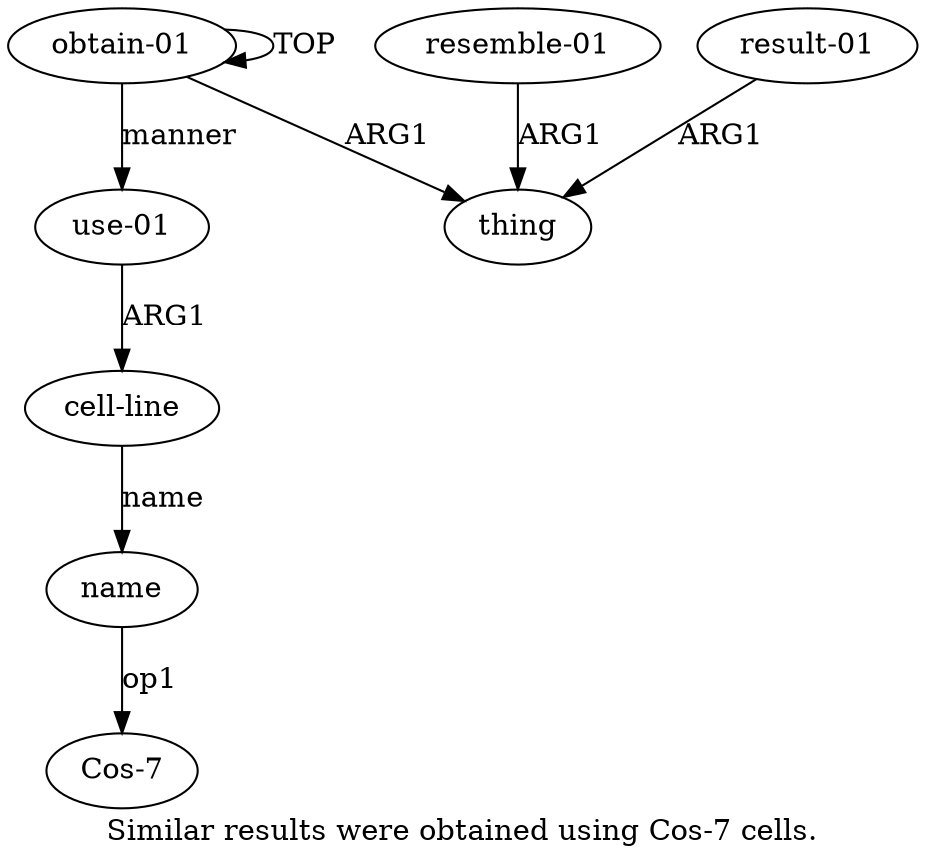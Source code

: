 digraph  {
	graph [label="Similar results were obtained using Cos-7 cells."];
	node [label="\N"];
	"a6 Cos-7"	 [color=black,
		gold_ind=-1,
		gold_label="Cos-7",
		label="Cos-7",
		test_ind=-1,
		test_label="Cos-7"];
	a1	 [color=black,
		gold_ind=1,
		gold_label=thing,
		label=thing,
		test_ind=1,
		test_label=thing];
	a0	 [color=black,
		gold_ind=0,
		gold_label="obtain-01",
		label="obtain-01",
		test_ind=0,
		test_label="obtain-01"];
	a0 -> a1 [key=0,
	color=black,
	gold_label=ARG1,
	label=ARG1,
	test_label=ARG1];
a0 -> a0 [key=0,
color=black,
gold_label=TOP,
label=TOP,
test_label=TOP];
a4 [color=black,
gold_ind=4,
gold_label="use-01",
label="use-01",
test_ind=4,
test_label="use-01"];
a0 -> a4 [key=0,
color=black,
gold_label=manner,
label=manner,
test_label=manner];
a3 [color=black,
gold_ind=3,
gold_label="resemble-01",
label="resemble-01",
test_ind=3,
test_label="resemble-01"];
a3 -> a1 [key=0,
color=black,
gold_label=ARG1,
label=ARG1,
test_label=ARG1];
a2 [color=black,
gold_ind=2,
gold_label="result-01",
label="result-01",
test_ind=2,
test_label="result-01"];
a2 -> a1 [key=0,
color=black,
gold_label=ARG1,
label=ARG1,
test_label=ARG1];
a5 [color=black,
gold_ind=5,
gold_label="cell-line",
label="cell-line",
test_ind=5,
test_label="cell-line"];
a6 [color=black,
gold_ind=6,
gold_label=name,
label=name,
test_ind=6,
test_label=name];
a5 -> a6 [key=0,
color=black,
gold_label=name,
label=name,
test_label=name];
a4 -> a5 [key=0,
color=black,
gold_label=ARG1,
label=ARG1,
test_label=ARG1];
a6 -> "a6 Cos-7" [key=0,
color=black,
gold_label=op1,
label=op1,
test_label=op1];
}
